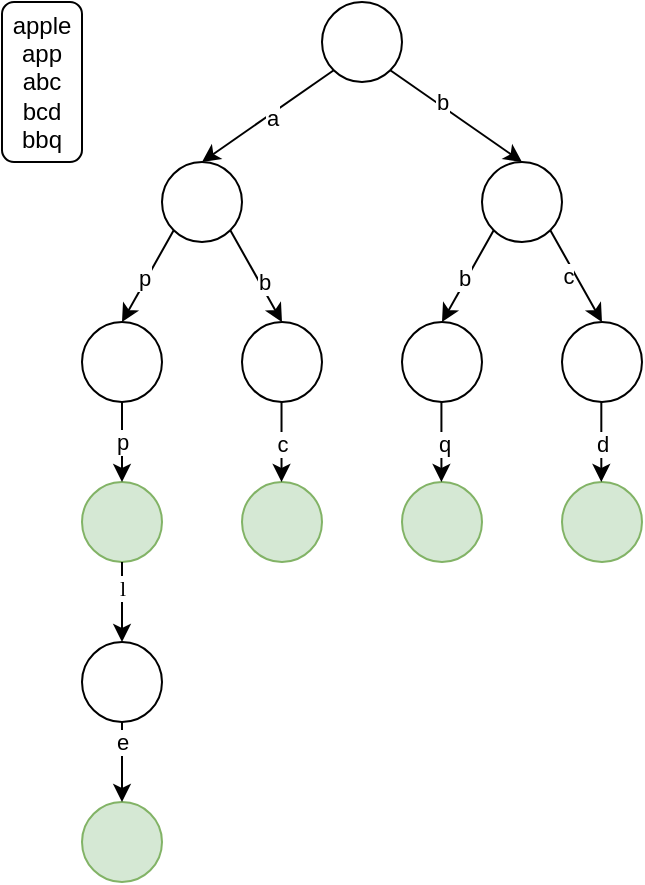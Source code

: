 <mxfile version="14.6.13" type="device"><diagram id="XKrYCt6oJa1lzN93lxFd" name="第 1 页"><mxGraphModel dx="1350" dy="816" grid="1" gridSize="10" guides="1" tooltips="1" connect="1" arrows="1" fold="1" page="1" pageScale="1" pageWidth="850" pageHeight="1100" math="0" shadow="0"><root><mxCell id="0"/><mxCell id="1" parent="0"/><mxCell id="sXJ2EtJiwUDHoeGCOJ0R-1" value="" style="ellipse;whiteSpace=wrap;html=1;" parent="1" vertex="1"><mxGeometry x="160" y="40" width="40" height="40" as="geometry"/></mxCell><mxCell id="sXJ2EtJiwUDHoeGCOJ0R-2" value="" style="endArrow=classic;html=1;exitX=0;exitY=1;exitDx=0;exitDy=0;entryX=0.5;entryY=0;entryDx=0;entryDy=0;" parent="1" source="sXJ2EtJiwUDHoeGCOJ0R-1" target="sXJ2EtJiwUDHoeGCOJ0R-5" edge="1"><mxGeometry width="50" height="50" relative="1" as="geometry"><mxPoint x="140" y="260" as="sourcePoint"/><mxPoint x="120" y="120" as="targetPoint"/></mxGeometry></mxCell><mxCell id="sXJ2EtJiwUDHoeGCOJ0R-20" value="a" style="edgeLabel;html=1;align=center;verticalAlign=middle;resizable=0;points=[];" parent="sXJ2EtJiwUDHoeGCOJ0R-2" vertex="1" connectable="0"><mxGeometry x="-0.348" y="1" relative="1" as="geometry"><mxPoint x="-10" y="8" as="offset"/></mxGeometry></mxCell><mxCell id="sXJ2EtJiwUDHoeGCOJ0R-4" value="apple&lt;br&gt;app&lt;br&gt;abc&lt;br&gt;bcd&lt;br&gt;bbq" style="text;html=1;align=center;verticalAlign=middle;whiteSpace=wrap;rounded=1;strokeColor=#000000;glass=0;" parent="1" vertex="1"><mxGeometry y="40" width="40" height="80" as="geometry"/></mxCell><mxCell id="sXJ2EtJiwUDHoeGCOJ0R-5" value="" style="ellipse;whiteSpace=wrap;html=1;" parent="1" vertex="1"><mxGeometry x="80" y="120" width="40" height="40" as="geometry"/></mxCell><mxCell id="sXJ2EtJiwUDHoeGCOJ0R-6" value="" style="ellipse;whiteSpace=wrap;html=1;" parent="1" vertex="1"><mxGeometry x="40" y="200" width="40" height="40" as="geometry"/></mxCell><mxCell id="sXJ2EtJiwUDHoeGCOJ0R-7" value="" style="ellipse;whiteSpace=wrap;html=1;fillColor=#d5e8d4;strokeColor=#82b366;" parent="1" vertex="1"><mxGeometry x="40" y="280" width="40" height="40" as="geometry"/></mxCell><mxCell id="sXJ2EtJiwUDHoeGCOJ0R-8" value="" style="ellipse;whiteSpace=wrap;html=1;" parent="1" vertex="1"><mxGeometry x="40" y="360" width="40" height="40" as="geometry"/></mxCell><mxCell id="sXJ2EtJiwUDHoeGCOJ0R-9" value="" style="ellipse;whiteSpace=wrap;html=1;fillColor=#d5e8d4;strokeColor=#82b366;" parent="1" vertex="1"><mxGeometry x="40" y="440" width="40" height="40" as="geometry"/></mxCell><mxCell id="sXJ2EtJiwUDHoeGCOJ0R-10" value="" style="ellipse;whiteSpace=wrap;html=1;" parent="1" vertex="1"><mxGeometry x="240" y="120" width="40" height="40" as="geometry"/></mxCell><mxCell id="sXJ2EtJiwUDHoeGCOJ0R-11" value="" style="ellipse;whiteSpace=wrap;html=1;" parent="1" vertex="1"><mxGeometry x="120" y="200" width="40" height="40" as="geometry"/></mxCell><mxCell id="sXJ2EtJiwUDHoeGCOJ0R-12" value="" style="ellipse;whiteSpace=wrap;html=1;fillColor=#d5e8d4;strokeColor=#82b366;" parent="1" vertex="1"><mxGeometry x="120" y="280" width="40" height="40" as="geometry"/></mxCell><mxCell id="sXJ2EtJiwUDHoeGCOJ0R-16" value="" style="ellipse;whiteSpace=wrap;html=1;" parent="1" vertex="1"><mxGeometry x="200" y="200" width="40" height="40" as="geometry"/></mxCell><mxCell id="sXJ2EtJiwUDHoeGCOJ0R-17" value="" style="ellipse;whiteSpace=wrap;html=1;fillColor=#d5e8d4;strokeColor=#82b366;" parent="1" vertex="1"><mxGeometry x="200" y="280" width="40" height="40" as="geometry"/></mxCell><mxCell id="sXJ2EtJiwUDHoeGCOJ0R-18" value="" style="ellipse;whiteSpace=wrap;html=1;" parent="1" vertex="1"><mxGeometry x="280" y="200" width="40" height="40" as="geometry"/></mxCell><mxCell id="sXJ2EtJiwUDHoeGCOJ0R-19" value="" style="ellipse;whiteSpace=wrap;html=1;fillColor=#d5e8d4;strokeColor=#82b366;" parent="1" vertex="1"><mxGeometry x="280" y="280" width="40" height="40" as="geometry"/></mxCell><mxCell id="sXJ2EtJiwUDHoeGCOJ0R-21" value="" style="endArrow=classic;html=1;entryX=1;entryY=0;entryDx=0;entryDy=0;exitX=0;exitY=1;exitDx=0;exitDy=0;" parent="1" source="sXJ2EtJiwUDHoeGCOJ0R-5" edge="1"><mxGeometry width="50" height="50" relative="1" as="geometry"><mxPoint x="100" y="160" as="sourcePoint"/><mxPoint x="60.002" y="199.998" as="targetPoint"/></mxGeometry></mxCell><mxCell id="sXJ2EtJiwUDHoeGCOJ0R-22" value="p" style="edgeLabel;html=1;align=center;verticalAlign=middle;resizable=0;points=[];" parent="sXJ2EtJiwUDHoeGCOJ0R-21" vertex="1" connectable="0"><mxGeometry x="-0.348" y="1" relative="1" as="geometry"><mxPoint x="-8" y="8" as="offset"/></mxGeometry></mxCell><mxCell id="sXJ2EtJiwUDHoeGCOJ0R-24" value="" style="endArrow=classic;html=1;entryX=0.5;entryY=0;entryDx=0;entryDy=0;" parent="1" target="sXJ2EtJiwUDHoeGCOJ0R-7" edge="1"><mxGeometry width="50" height="50" relative="1" as="geometry"><mxPoint x="60" y="240" as="sourcePoint"/><mxPoint x="40.002" y="285.858" as="targetPoint"/></mxGeometry></mxCell><mxCell id="sXJ2EtJiwUDHoeGCOJ0R-25" value="p" style="edgeLabel;html=1;align=center;verticalAlign=middle;resizable=0;points=[];" parent="sXJ2EtJiwUDHoeGCOJ0R-24" vertex="1" connectable="0"><mxGeometry x="-0.348" y="1" relative="1" as="geometry"><mxPoint x="-1" y="7" as="offset"/></mxGeometry></mxCell><mxCell id="sXJ2EtJiwUDHoeGCOJ0R-26" value="" style="endArrow=classic;html=1;entryX=0.5;entryY=0;entryDx=0;entryDy=0;" parent="1" target="sXJ2EtJiwUDHoeGCOJ0R-8" edge="1"><mxGeometry width="50" height="50" relative="1" as="geometry"><mxPoint x="60" y="320" as="sourcePoint"/><mxPoint x="40.002" y="365.858" as="targetPoint"/></mxGeometry></mxCell><mxCell id="sXJ2EtJiwUDHoeGCOJ0R-28" value="&lt;font face=&quot;Ubuntu&quot;&gt;l&lt;/font&gt;" style="edgeLabel;html=1;align=center;verticalAlign=middle;resizable=0;points=[];" parent="sXJ2EtJiwUDHoeGCOJ0R-26" vertex="1" connectable="0"><mxGeometry x="-0.364" relative="1" as="geometry"><mxPoint as="offset"/></mxGeometry></mxCell><mxCell id="sXJ2EtJiwUDHoeGCOJ0R-29" value="" style="endArrow=classic;html=1;entryX=0.5;entryY=0;entryDx=0;entryDy=0;" parent="1" target="sXJ2EtJiwUDHoeGCOJ0R-9" edge="1"><mxGeometry width="50" height="50" relative="1" as="geometry"><mxPoint x="60" y="400" as="sourcePoint"/><mxPoint x="30.002" y="445.858" as="targetPoint"/></mxGeometry></mxCell><mxCell id="sXJ2EtJiwUDHoeGCOJ0R-30" value="e" style="edgeLabel;html=1;align=center;verticalAlign=middle;resizable=0;points=[];" parent="sXJ2EtJiwUDHoeGCOJ0R-29" vertex="1" connectable="0"><mxGeometry x="-0.348" y="1" relative="1" as="geometry"><mxPoint x="-1" y="-3" as="offset"/></mxGeometry></mxCell><mxCell id="sXJ2EtJiwUDHoeGCOJ0R-31" value="" style="endArrow=classic;html=1;entryX=0.5;entryY=0;entryDx=0;entryDy=0;exitX=1;exitY=1;exitDx=0;exitDy=0;" parent="1" source="sXJ2EtJiwUDHoeGCOJ0R-5" target="sXJ2EtJiwUDHoeGCOJ0R-11" edge="1"><mxGeometry width="50" height="50" relative="1" as="geometry"><mxPoint x="105.858" y="160.002" as="sourcePoint"/><mxPoint x="80.002" y="205.858" as="targetPoint"/></mxGeometry></mxCell><mxCell id="sXJ2EtJiwUDHoeGCOJ0R-32" value="b" style="edgeLabel;html=1;align=center;verticalAlign=middle;resizable=0;points=[];" parent="sXJ2EtJiwUDHoeGCOJ0R-31" vertex="1" connectable="0"><mxGeometry x="-0.348" y="1" relative="1" as="geometry"><mxPoint x="7" y="11" as="offset"/></mxGeometry></mxCell><mxCell id="sXJ2EtJiwUDHoeGCOJ0R-33" value="" style="endArrow=classic;html=1;entryX=0.5;entryY=0;entryDx=0;entryDy=0;" parent="1" edge="1"><mxGeometry width="50" height="50" relative="1" as="geometry"><mxPoint x="139.76" y="240" as="sourcePoint"/><mxPoint x="139.76" y="280" as="targetPoint"/></mxGeometry></mxCell><mxCell id="sXJ2EtJiwUDHoeGCOJ0R-34" value="c" style="edgeLabel;html=1;align=center;verticalAlign=middle;resizable=0;points=[];" parent="sXJ2EtJiwUDHoeGCOJ0R-33" vertex="1" connectable="0"><mxGeometry x="-0.348" y="1" relative="1" as="geometry"><mxPoint x="-1" y="8" as="offset"/></mxGeometry></mxCell><mxCell id="sXJ2EtJiwUDHoeGCOJ0R-35" value="" style="endArrow=classic;html=1;entryX=0.5;entryY=0;entryDx=0;entryDy=0;exitX=1;exitY=1;exitDx=0;exitDy=0;" parent="1" source="sXJ2EtJiwUDHoeGCOJ0R-1" target="sXJ2EtJiwUDHoeGCOJ0R-10" edge="1"><mxGeometry width="50" height="50" relative="1" as="geometry"><mxPoint x="190.002" y="74.142" as="sourcePoint"/><mxPoint x="255.86" y="120" as="targetPoint"/></mxGeometry></mxCell><mxCell id="sXJ2EtJiwUDHoeGCOJ0R-36" value="b" style="edgeLabel;html=1;align=center;verticalAlign=middle;resizable=0;points=[];" parent="sXJ2EtJiwUDHoeGCOJ0R-35" vertex="1" connectable="0"><mxGeometry x="-0.348" y="1" relative="1" as="geometry"><mxPoint x="4" y="2" as="offset"/></mxGeometry></mxCell><mxCell id="sXJ2EtJiwUDHoeGCOJ0R-37" value="" style="endArrow=classic;html=1;entryX=0.5;entryY=0;entryDx=0;entryDy=0;exitX=0;exitY=1;exitDx=0;exitDy=0;" parent="1" source="sXJ2EtJiwUDHoeGCOJ0R-10" target="sXJ2EtJiwUDHoeGCOJ0R-16" edge="1"><mxGeometry width="50" height="50" relative="1" as="geometry"><mxPoint x="230" y="160" as="sourcePoint"/><mxPoint x="230" y="200" as="targetPoint"/></mxGeometry></mxCell><mxCell id="sXJ2EtJiwUDHoeGCOJ0R-38" value="b" style="edgeLabel;html=1;align=center;verticalAlign=middle;resizable=0;points=[];" parent="sXJ2EtJiwUDHoeGCOJ0R-37" vertex="1" connectable="0"><mxGeometry x="-0.348" y="1" relative="1" as="geometry"><mxPoint x="-8" y="8" as="offset"/></mxGeometry></mxCell><mxCell id="sXJ2EtJiwUDHoeGCOJ0R-39" value="" style="endArrow=classic;html=1;entryX=0.5;entryY=0;entryDx=0;entryDy=0;" parent="1" edge="1"><mxGeometry width="50" height="50" relative="1" as="geometry"><mxPoint x="219.71" y="240" as="sourcePoint"/><mxPoint x="219.71" y="280" as="targetPoint"/></mxGeometry></mxCell><mxCell id="sXJ2EtJiwUDHoeGCOJ0R-40" value="c" style="edgeLabel;html=1;align=center;verticalAlign=middle;resizable=0;points=[];" parent="sXJ2EtJiwUDHoeGCOJ0R-39" vertex="1" connectable="0"><mxGeometry x="-0.348" y="1" relative="1" as="geometry"><mxPoint x="-1" y="8" as="offset"/></mxGeometry></mxCell><mxCell id="sXJ2EtJiwUDHoeGCOJ0R-41" value="q" style="edgeLabel;html=1;align=center;verticalAlign=middle;resizable=0;points=[];" parent="sXJ2EtJiwUDHoeGCOJ0R-39" vertex="1" connectable="0"><mxGeometry x="0.169" y="1" relative="1" as="geometry"><mxPoint y="-3" as="offset"/></mxGeometry></mxCell><mxCell id="sXJ2EtJiwUDHoeGCOJ0R-42" value="" style="endArrow=classic;html=1;entryX=0.5;entryY=0;entryDx=0;entryDy=0;" parent="1" edge="1"><mxGeometry width="50" height="50" relative="1" as="geometry"><mxPoint x="299.66" y="240" as="sourcePoint"/><mxPoint x="299.66" y="280" as="targetPoint"/></mxGeometry></mxCell><mxCell id="sXJ2EtJiwUDHoeGCOJ0R-43" value="d" style="edgeLabel;html=1;align=center;verticalAlign=middle;resizable=0;points=[];" parent="sXJ2EtJiwUDHoeGCOJ0R-42" vertex="1" connectable="0"><mxGeometry x="-0.348" y="1" relative="1" as="geometry"><mxPoint x="-1" y="8" as="offset"/></mxGeometry></mxCell><mxCell id="sXJ2EtJiwUDHoeGCOJ0R-44" value="" style="endArrow=classic;html=1;entryX=0.5;entryY=0;entryDx=0;entryDy=0;exitX=1;exitY=1;exitDx=0;exitDy=0;" parent="1" source="sXJ2EtJiwUDHoeGCOJ0R-10" target="sXJ2EtJiwUDHoeGCOJ0R-18" edge="1"><mxGeometry width="50" height="50" relative="1" as="geometry"><mxPoint x="299.66" y="160" as="sourcePoint"/><mxPoint x="299.66" y="200" as="targetPoint"/></mxGeometry></mxCell><mxCell id="sXJ2EtJiwUDHoeGCOJ0R-45" value="c" style="edgeLabel;html=1;align=center;verticalAlign=middle;resizable=0;points=[];" parent="sXJ2EtJiwUDHoeGCOJ0R-44" vertex="1" connectable="0"><mxGeometry x="-0.348" y="1" relative="1" as="geometry"><mxPoint x="-1" y="8" as="offset"/></mxGeometry></mxCell></root></mxGraphModel></diagram></mxfile>